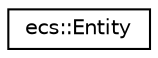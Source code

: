 digraph "Graphical Class Hierarchy"
{
 // LATEX_PDF_SIZE
  edge [fontname="Helvetica",fontsize="10",labelfontname="Helvetica",labelfontsize="10"];
  node [fontname="Helvetica",fontsize="10",shape=record];
  rankdir="LR";
  Node0 [label="ecs::Entity",height=0.2,width=0.4,color="black", fillcolor="white", style="filled",URL="$classecs_1_1_entity.html",tooltip="Encapsulates a index to an entity that may or may not exist."];
}
